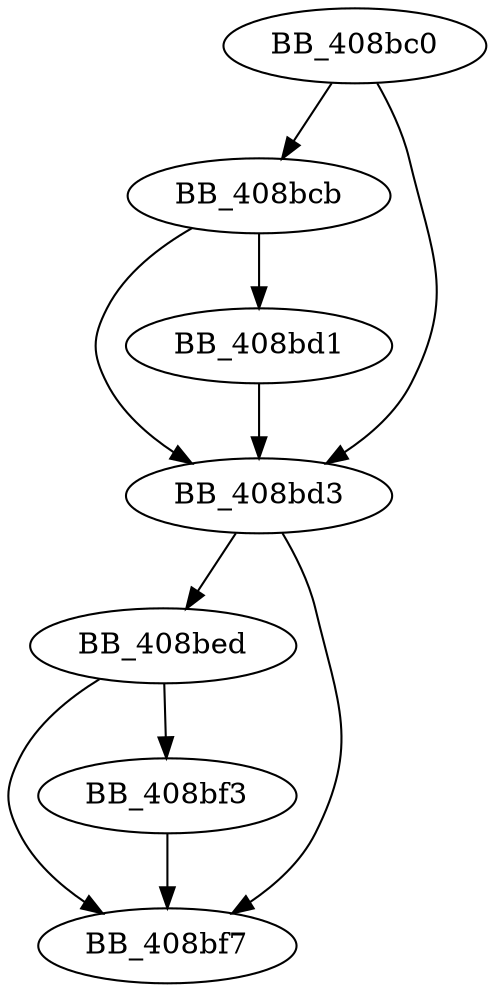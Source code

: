 DiGraph sub_408BC0{
BB_408bc0->BB_408bcb
BB_408bc0->BB_408bd3
BB_408bcb->BB_408bd1
BB_408bcb->BB_408bd3
BB_408bd1->BB_408bd3
BB_408bd3->BB_408bed
BB_408bd3->BB_408bf7
BB_408bed->BB_408bf3
BB_408bed->BB_408bf7
BB_408bf3->BB_408bf7
}
